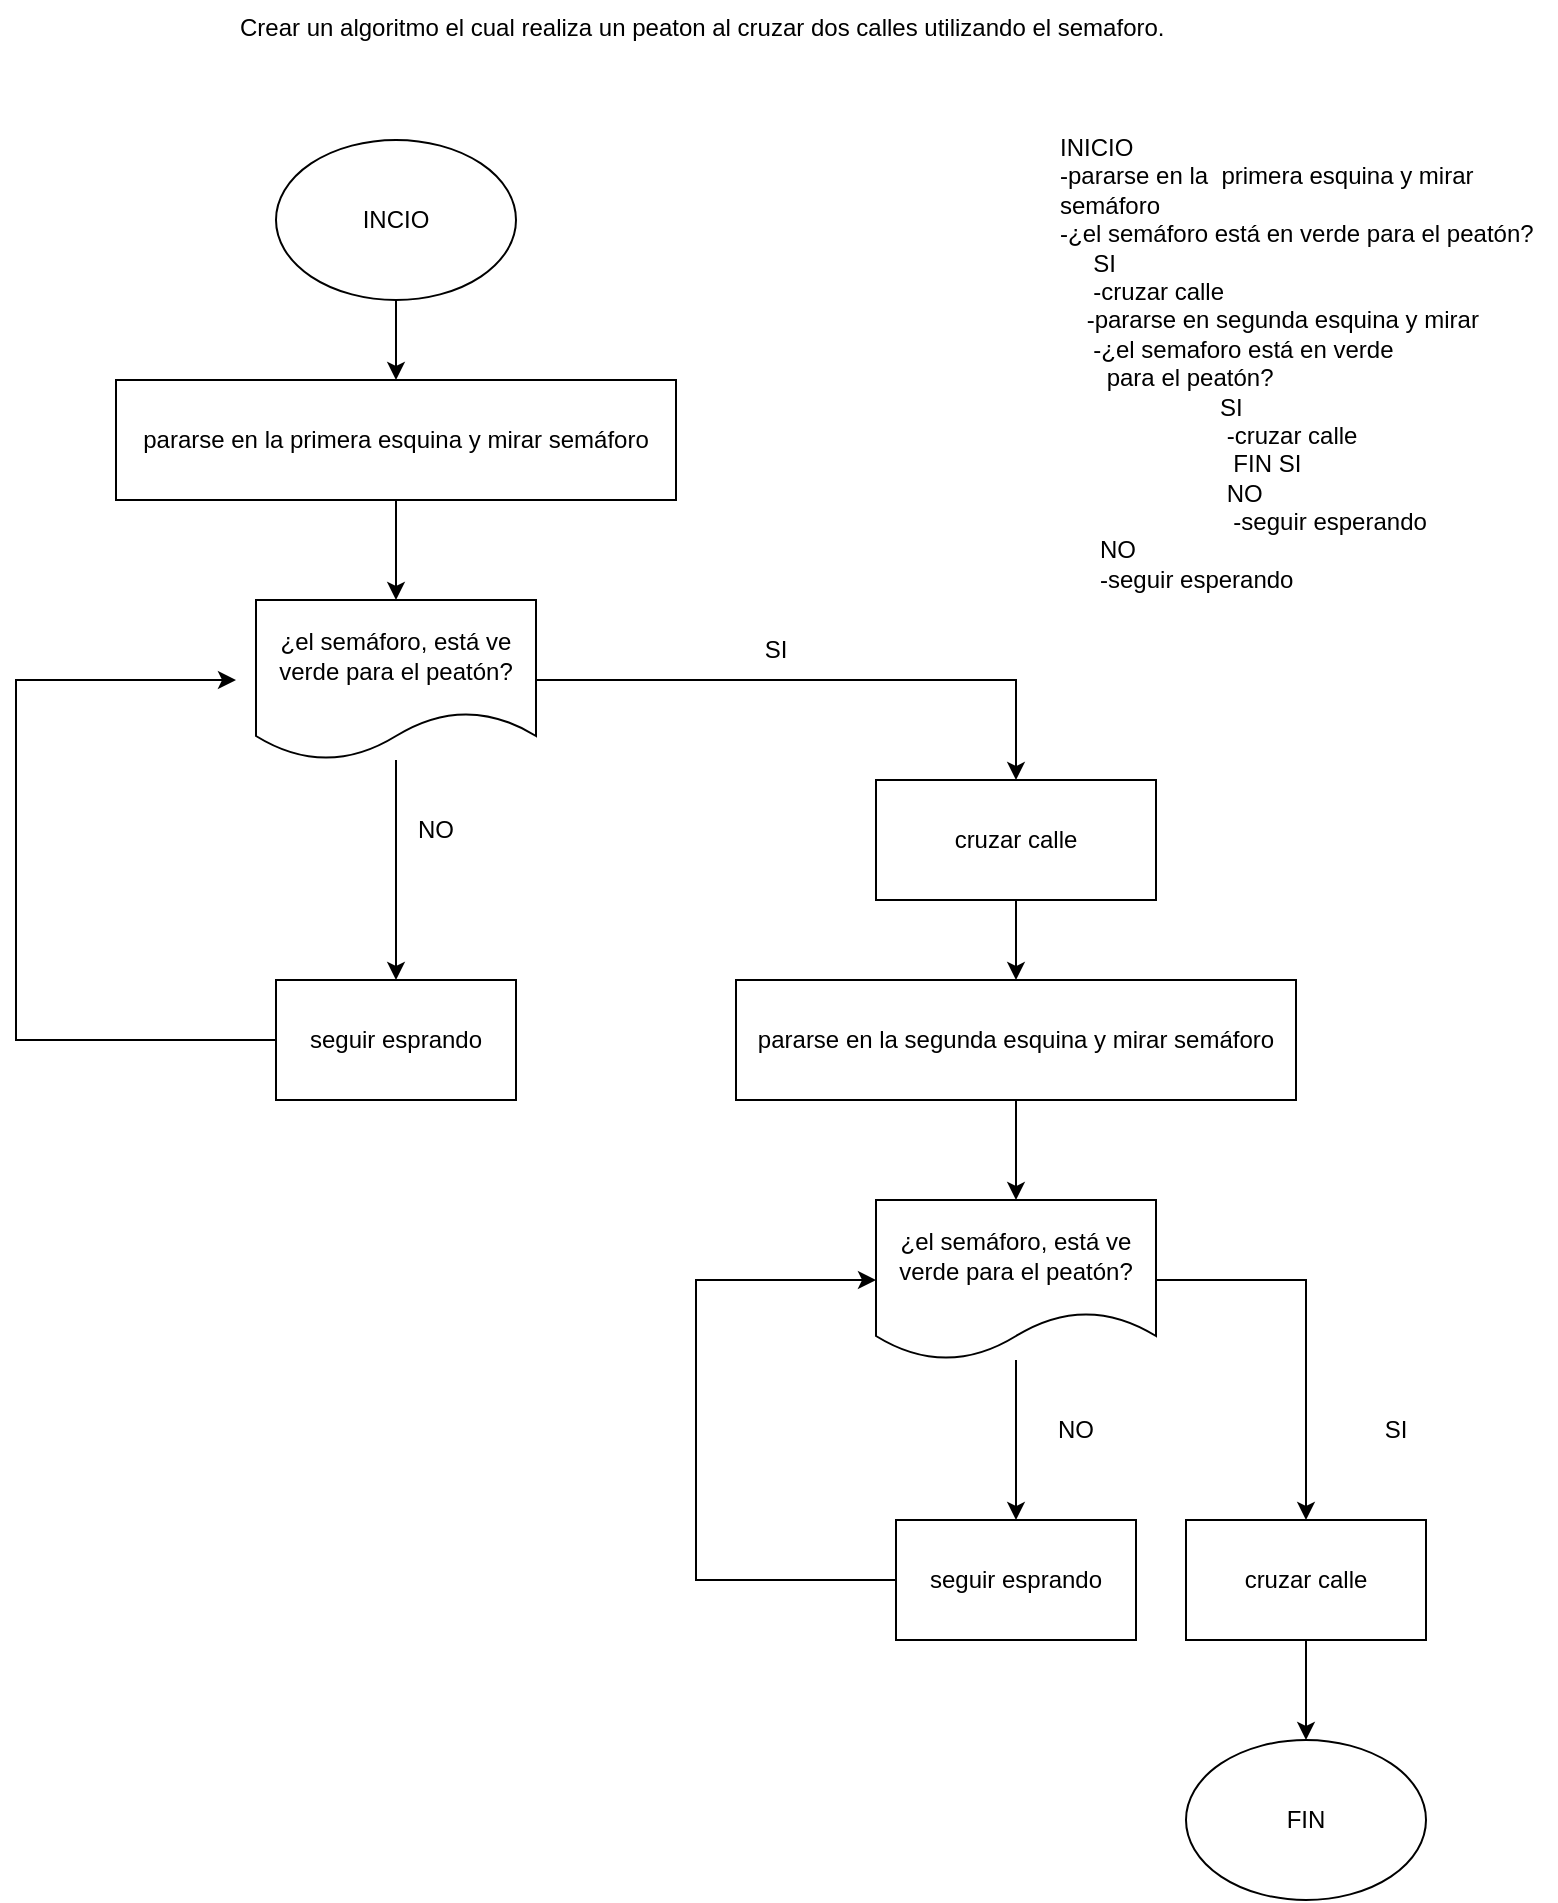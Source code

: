 <mxfile version="21.1.1" type="google">
  <diagram name="Página-1" id="wJ2rIn_HfT-2AVNgppIj">
    <mxGraphModel grid="1" page="1" gridSize="10" guides="1" tooltips="1" connect="1" arrows="1" fold="1" pageScale="1" pageWidth="827" pageHeight="1169" math="0" shadow="0">
      <root>
        <mxCell id="0" />
        <mxCell id="1" parent="0" />
        <mxCell id="Up1wEAkBH8YEqsq7y2AZ-1" value="INICIO&lt;br&gt;-pararse en la&amp;nbsp; primera esquina y mirar semáforo&lt;br&gt;-¿el semáforo está en verde para el peatón?&lt;br&gt;&amp;nbsp; &amp;nbsp; &amp;nbsp;SI&lt;br&gt;&amp;nbsp; &amp;nbsp; &amp;nbsp;-cruzar calle&lt;br&gt;&amp;nbsp; &amp;nbsp; -pararse en segunda esquina y mirar&lt;br&gt;&amp;nbsp; &amp;nbsp; &amp;nbsp;-¿el semaforo está en verde&amp;nbsp; &amp;nbsp; &amp;nbsp; &amp;nbsp; &amp;nbsp; &amp;nbsp; &amp;nbsp; &amp;nbsp; &amp;nbsp; &amp;nbsp; &amp;nbsp; &amp;nbsp; &amp;nbsp; &amp;nbsp; &amp;nbsp; &amp;nbsp;para el peatón?&lt;br&gt;&amp;nbsp; &amp;nbsp; &amp;nbsp; &amp;nbsp; &amp;nbsp; &amp;nbsp; &amp;nbsp; &amp;nbsp; &amp;nbsp; &amp;nbsp; &amp;nbsp; &amp;nbsp; SI&lt;br&gt;&amp;nbsp; &amp;nbsp; &amp;nbsp; &amp;nbsp; &amp;nbsp; &amp;nbsp; &amp;nbsp; &amp;nbsp; &amp;nbsp; &amp;nbsp; &amp;nbsp; &amp;nbsp; &amp;nbsp;-cruzar calle&lt;br&gt;&amp;nbsp; &amp;nbsp; &amp;nbsp; &amp;nbsp; &amp;nbsp; &amp;nbsp; &amp;nbsp; &amp;nbsp; &amp;nbsp; &amp;nbsp; &amp;nbsp; &amp;nbsp; &amp;nbsp; FIN SI&lt;br&gt;&amp;nbsp; &amp;nbsp; &amp;nbsp; &amp;nbsp; &amp;nbsp; &amp;nbsp; &amp;nbsp; &amp;nbsp; &amp;nbsp; &amp;nbsp; &amp;nbsp; &amp;nbsp; &amp;nbsp;NO&lt;br&gt;&amp;nbsp; &amp;nbsp; &amp;nbsp; &amp;nbsp; &amp;nbsp; &amp;nbsp; &amp;nbsp; &amp;nbsp; &amp;nbsp; &amp;nbsp; &amp;nbsp; &amp;nbsp; &amp;nbsp; -seguir esperando&lt;br&gt;&amp;nbsp; &amp;nbsp; &amp;nbsp; NO&lt;br&gt;&amp;nbsp; &amp;nbsp; &amp;nbsp; -seguir esperando&amp;nbsp;" style="text;html=1;strokeColor=none;fillColor=none;align=left;verticalAlign=top;whiteSpace=wrap;rounded=0;" vertex="1" parent="1">
          <mxGeometry x="550" y="90" width="250" height="280" as="geometry" />
        </mxCell>
        <mxCell id="Up1wEAkBH8YEqsq7y2AZ-2" value="Crear un algoritmo el cual realiza un peaton al cruzar dos calles utilizando el semaforo." style="text;whiteSpace=wrap;html=1;" vertex="1" parent="1">
          <mxGeometry x="140" y="30" width="470" height="40" as="geometry" />
        </mxCell>
        <mxCell id="Up1wEAkBH8YEqsq7y2AZ-5" value="" style="edgeStyle=orthogonalEdgeStyle;rounded=0;orthogonalLoop=1;jettySize=auto;html=1;" edge="1" parent="1" source="Up1wEAkBH8YEqsq7y2AZ-3" target="Up1wEAkBH8YEqsq7y2AZ-4">
          <mxGeometry relative="1" as="geometry" />
        </mxCell>
        <mxCell id="Up1wEAkBH8YEqsq7y2AZ-3" value="INCIO" style="ellipse;whiteSpace=wrap;html=1;" vertex="1" parent="1">
          <mxGeometry x="160" y="100" width="120" height="80" as="geometry" />
        </mxCell>
        <mxCell id="Up1wEAkBH8YEqsq7y2AZ-10" value="" style="edgeStyle=orthogonalEdgeStyle;rounded=0;orthogonalLoop=1;jettySize=auto;html=1;" edge="1" parent="1" source="Up1wEAkBH8YEqsq7y2AZ-4" target="Up1wEAkBH8YEqsq7y2AZ-9">
          <mxGeometry relative="1" as="geometry" />
        </mxCell>
        <mxCell id="Up1wEAkBH8YEqsq7y2AZ-4" value="pararse en la primera esquina y mirar semáforo" style="whiteSpace=wrap;html=1;" vertex="1" parent="1">
          <mxGeometry x="80" y="220" width="280" height="60" as="geometry" />
        </mxCell>
        <mxCell id="Up1wEAkBH8YEqsq7y2AZ-12" value="" style="edgeStyle=orthogonalEdgeStyle;rounded=0;orthogonalLoop=1;jettySize=auto;html=1;" edge="1" parent="1" source="Up1wEAkBH8YEqsq7y2AZ-9" target="Up1wEAkBH8YEqsq7y2AZ-11">
          <mxGeometry relative="1" as="geometry" />
        </mxCell>
        <mxCell id="Up1wEAkBH8YEqsq7y2AZ-21" value="" style="edgeStyle=orthogonalEdgeStyle;rounded=0;orthogonalLoop=1;jettySize=auto;html=1;" edge="1" parent="1" source="Up1wEAkBH8YEqsq7y2AZ-9" target="Up1wEAkBH8YEqsq7y2AZ-19">
          <mxGeometry relative="1" as="geometry" />
        </mxCell>
        <mxCell id="Up1wEAkBH8YEqsq7y2AZ-9" value="¿el semáforo, está ve verde para el peatón?" style="shape=document;whiteSpace=wrap;html=1;boundedLbl=1;" vertex="1" parent="1">
          <mxGeometry x="150" y="330" width="140" height="80" as="geometry" />
        </mxCell>
        <mxCell id="Up1wEAkBH8YEqsq7y2AZ-14" value="" style="edgeStyle=orthogonalEdgeStyle;rounded=0;orthogonalLoop=1;jettySize=auto;html=1;entryX=0.5;entryY=0;entryDx=0;entryDy=0;" edge="1" parent="1" source="Up1wEAkBH8YEqsq7y2AZ-11" target="Up1wEAkBH8YEqsq7y2AZ-17">
          <mxGeometry relative="1" as="geometry">
            <mxPoint x="530" y="510" as="targetPoint" />
          </mxGeometry>
        </mxCell>
        <mxCell id="Up1wEAkBH8YEqsq7y2AZ-11" value="cruzar calle" style="whiteSpace=wrap;html=1;" vertex="1" parent="1">
          <mxGeometry x="460" y="420" width="140" height="60" as="geometry" />
        </mxCell>
        <mxCell id="Up1wEAkBH8YEqsq7y2AZ-27" value="" style="edgeStyle=orthogonalEdgeStyle;rounded=0;orthogonalLoop=1;jettySize=auto;html=1;" edge="1" parent="1" source="Up1wEAkBH8YEqsq7y2AZ-17" target="Up1wEAkBH8YEqsq7y2AZ-26">
          <mxGeometry relative="1" as="geometry" />
        </mxCell>
        <mxCell id="Up1wEAkBH8YEqsq7y2AZ-17" value="pararse en la segunda esquina y mirar semáforo" style="whiteSpace=wrap;html=1;" vertex="1" parent="1">
          <mxGeometry x="390" y="520" width="280" height="60" as="geometry" />
        </mxCell>
        <mxCell id="Up1wEAkBH8YEqsq7y2AZ-18" value="SI" style="text;html=1;strokeColor=none;fillColor=none;align=center;verticalAlign=middle;whiteSpace=wrap;rounded=0;" vertex="1" parent="1">
          <mxGeometry x="380" y="340" width="60" height="30" as="geometry" />
        </mxCell>
        <mxCell id="Up1wEAkBH8YEqsq7y2AZ-22" style="edgeStyle=orthogonalEdgeStyle;rounded=0;orthogonalLoop=1;jettySize=auto;html=1;exitX=0;exitY=0.5;exitDx=0;exitDy=0;" edge="1" parent="1" source="Up1wEAkBH8YEqsq7y2AZ-19">
          <mxGeometry relative="1" as="geometry">
            <mxPoint x="140" y="370" as="targetPoint" />
            <mxPoint x="140" y="550" as="sourcePoint" />
            <Array as="points">
              <mxPoint x="30" y="550" />
              <mxPoint x="30" y="370" />
            </Array>
          </mxGeometry>
        </mxCell>
        <mxCell id="Up1wEAkBH8YEqsq7y2AZ-19" value="seguir esprando" style="whiteSpace=wrap;html=1;" vertex="1" parent="1">
          <mxGeometry x="160" y="520" width="120" height="60" as="geometry" />
        </mxCell>
        <mxCell id="Up1wEAkBH8YEqsq7y2AZ-23" value="NO" style="text;html=1;strokeColor=none;fillColor=none;align=center;verticalAlign=middle;whiteSpace=wrap;rounded=0;" vertex="1" parent="1">
          <mxGeometry x="210" y="430" width="60" height="30" as="geometry" />
        </mxCell>
        <mxCell id="Up1wEAkBH8YEqsq7y2AZ-29" value="" style="edgeStyle=orthogonalEdgeStyle;rounded=0;orthogonalLoop=1;jettySize=auto;html=1;" edge="1" parent="1" source="Up1wEAkBH8YEqsq7y2AZ-26" target="Up1wEAkBH8YEqsq7y2AZ-28">
          <mxGeometry relative="1" as="geometry" />
        </mxCell>
        <mxCell id="I89suRqQ_962yHqBcmbv-2" value="" style="edgeStyle=orthogonalEdgeStyle;rounded=0;orthogonalLoop=1;jettySize=auto;html=1;" edge="1" parent="1" source="Up1wEAkBH8YEqsq7y2AZ-26" target="I89suRqQ_962yHqBcmbv-1">
          <mxGeometry relative="1" as="geometry" />
        </mxCell>
        <mxCell id="Up1wEAkBH8YEqsq7y2AZ-26" value="¿el semáforo, está ve verde para el peatón?" style="shape=document;whiteSpace=wrap;html=1;boundedLbl=1;" vertex="1" parent="1">
          <mxGeometry x="460" y="630" width="140" height="80" as="geometry" />
        </mxCell>
        <mxCell id="Up1wEAkBH8YEqsq7y2AZ-36" value="" style="edgeStyle=orthogonalEdgeStyle;rounded=0;orthogonalLoop=1;jettySize=auto;html=1;" edge="1" parent="1" source="Up1wEAkBH8YEqsq7y2AZ-28" target="Up1wEAkBH8YEqsq7y2AZ-33">
          <mxGeometry relative="1" as="geometry" />
        </mxCell>
        <mxCell id="Up1wEAkBH8YEqsq7y2AZ-28" value="cruzar calle" style="whiteSpace=wrap;html=1;" vertex="1" parent="1">
          <mxGeometry x="615" y="790" width="120" height="60" as="geometry" />
        </mxCell>
        <mxCell id="Up1wEAkBH8YEqsq7y2AZ-30" value="SI" style="text;html=1;strokeColor=none;fillColor=none;align=center;verticalAlign=middle;whiteSpace=wrap;rounded=0;" vertex="1" parent="1">
          <mxGeometry x="690" y="730" width="60" height="30" as="geometry" />
        </mxCell>
        <mxCell id="Up1wEAkBH8YEqsq7y2AZ-33" value="FIN" style="ellipse;whiteSpace=wrap;html=1;" vertex="1" parent="1">
          <mxGeometry x="615" y="900" width="120" height="80" as="geometry" />
        </mxCell>
        <mxCell id="Up1wEAkBH8YEqsq7y2AZ-39" value="NO" style="text;html=1;strokeColor=none;fillColor=none;align=center;verticalAlign=middle;whiteSpace=wrap;rounded=0;" vertex="1" parent="1">
          <mxGeometry x="530" y="730" width="60" height="30" as="geometry" />
        </mxCell>
        <mxCell id="I89suRqQ_962yHqBcmbv-3" style="edgeStyle=orthogonalEdgeStyle;rounded=0;orthogonalLoop=1;jettySize=auto;html=1;entryX=0;entryY=0.5;entryDx=0;entryDy=0;" edge="1" parent="1" source="I89suRqQ_962yHqBcmbv-1" target="Up1wEAkBH8YEqsq7y2AZ-26">
          <mxGeometry relative="1" as="geometry">
            <mxPoint x="450" y="650" as="targetPoint" />
            <Array as="points">
              <mxPoint x="370" y="820" />
              <mxPoint x="370" y="670" />
            </Array>
          </mxGeometry>
        </mxCell>
        <mxCell id="I89suRqQ_962yHqBcmbv-1" value="seguir esprando" style="whiteSpace=wrap;html=1;" vertex="1" parent="1">
          <mxGeometry x="470" y="790" width="120" height="60" as="geometry" />
        </mxCell>
      </root>
    </mxGraphModel>
  </diagram>
</mxfile>
